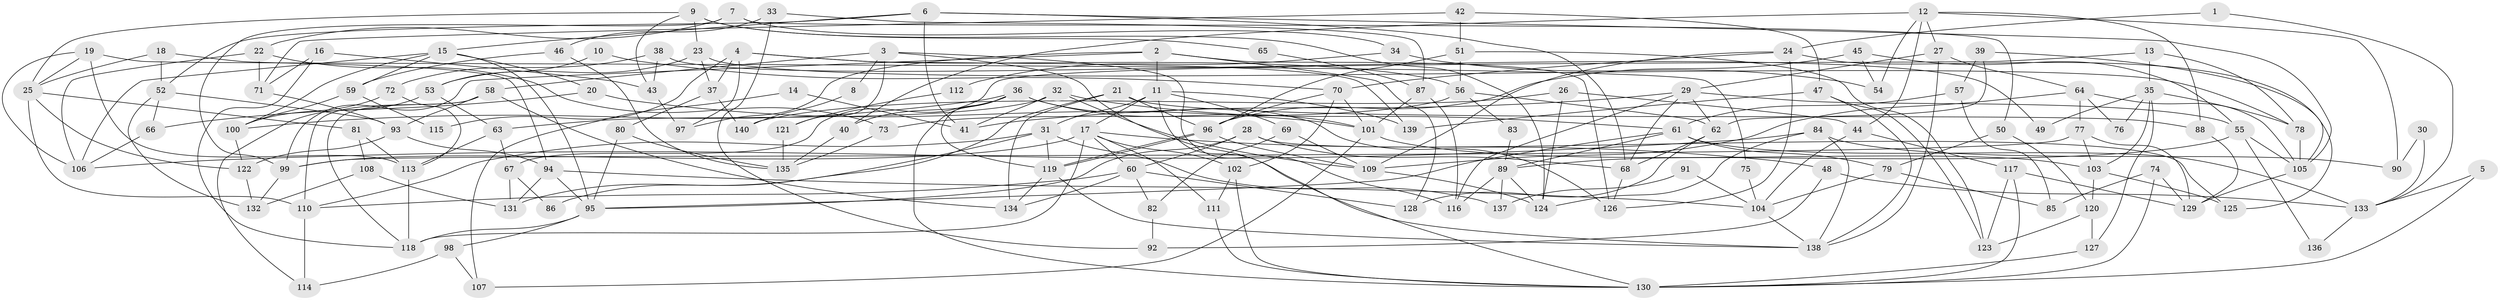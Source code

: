 // coarse degree distribution, {11: 0.07142857142857142, 9: 0.07142857142857142, 13: 0.017857142857142856, 4: 0.125, 5: 0.10714285714285714, 6: 0.16071428571428573, 10: 0.03571428571428571, 2: 0.10714285714285714, 16: 0.03571428571428571, 3: 0.17857142857142858, 7: 0.05357142857142857, 8: 0.03571428571428571}
// Generated by graph-tools (version 1.1) at 2025/51/03/04/25 22:51:00]
// undirected, 140 vertices, 280 edges
graph export_dot {
  node [color=gray90,style=filled];
  1;
  2;
  3;
  4;
  5;
  6;
  7;
  8;
  9;
  10;
  11;
  12;
  13;
  14;
  15;
  16;
  17;
  18;
  19;
  20;
  21;
  22;
  23;
  24;
  25;
  26;
  27;
  28;
  29;
  30;
  31;
  32;
  33;
  34;
  35;
  36;
  37;
  38;
  39;
  40;
  41;
  42;
  43;
  44;
  45;
  46;
  47;
  48;
  49;
  50;
  51;
  52;
  53;
  54;
  55;
  56;
  57;
  58;
  59;
  60;
  61;
  62;
  63;
  64;
  65;
  66;
  67;
  68;
  69;
  70;
  71;
  72;
  73;
  74;
  75;
  76;
  77;
  78;
  79;
  80;
  81;
  82;
  83;
  84;
  85;
  86;
  87;
  88;
  89;
  90;
  91;
  92;
  93;
  94;
  95;
  96;
  97;
  98;
  99;
  100;
  101;
  102;
  103;
  104;
  105;
  106;
  107;
  108;
  109;
  110;
  111;
  112;
  113;
  114;
  115;
  116;
  117;
  118;
  119;
  120;
  121;
  122;
  123;
  124;
  125;
  126;
  127;
  128;
  129;
  130;
  131;
  132;
  133;
  134;
  135;
  136;
  137;
  138;
  139;
  140;
  1 -- 24;
  1 -- 133;
  2 -- 128;
  2 -- 11;
  2 -- 97;
  2 -- 99;
  2 -- 126;
  3 -- 116;
  3 -- 58;
  3 -- 8;
  3 -- 121;
  3 -- 138;
  4 -- 139;
  4 -- 56;
  4 -- 37;
  4 -- 97;
  4 -- 115;
  5 -- 130;
  5 -- 133;
  6 -- 52;
  6 -- 15;
  6 -- 41;
  6 -- 68;
  6 -- 105;
  7 -- 50;
  7 -- 99;
  7 -- 22;
  7 -- 34;
  8 -- 140;
  9 -- 43;
  9 -- 25;
  9 -- 23;
  9 -- 65;
  9 -- 124;
  10 -- 53;
  10 -- 70;
  11 -- 130;
  11 -- 17;
  11 -- 31;
  11 -- 69;
  11 -- 139;
  12 -- 44;
  12 -- 27;
  12 -- 40;
  12 -- 54;
  12 -- 88;
  12 -- 90;
  13 -- 35;
  13 -- 67;
  13 -- 78;
  14 -- 41;
  14 -- 107;
  15 -- 20;
  15 -- 95;
  15 -- 59;
  15 -- 100;
  15 -- 106;
  16 -- 118;
  16 -- 71;
  16 -- 43;
  17 -- 102;
  17 -- 118;
  17 -- 48;
  17 -- 60;
  17 -- 99;
  17 -- 111;
  18 -- 94;
  18 -- 25;
  18 -- 52;
  19 -- 25;
  19 -- 106;
  19 -- 75;
  19 -- 113;
  20 -- 101;
  20 -- 66;
  21 -- 134;
  21 -- 96;
  21 -- 86;
  21 -- 88;
  22 -- 106;
  22 -- 71;
  22 -- 73;
  23 -- 78;
  23 -- 37;
  23 -- 53;
  24 -- 109;
  24 -- 70;
  24 -- 125;
  24 -- 126;
  25 -- 122;
  25 -- 81;
  25 -- 110;
  26 -- 44;
  26 -- 124;
  26 -- 140;
  27 -- 29;
  27 -- 64;
  27 -- 138;
  28 -- 60;
  28 -- 68;
  28 -- 95;
  28 -- 125;
  29 -- 68;
  29 -- 62;
  29 -- 41;
  29 -- 55;
  29 -- 116;
  30 -- 90;
  30 -- 133;
  31 -- 119;
  31 -- 110;
  31 -- 131;
  31 -- 137;
  32 -- 109;
  32 -- 41;
  32 -- 61;
  32 -- 63;
  33 -- 87;
  33 -- 46;
  33 -- 92;
  34 -- 54;
  34 -- 112;
  35 -- 78;
  35 -- 103;
  35 -- 49;
  35 -- 76;
  35 -- 127;
  36 -- 126;
  36 -- 119;
  36 -- 40;
  36 -- 100;
  36 -- 101;
  36 -- 130;
  37 -- 80;
  37 -- 140;
  38 -- 43;
  38 -- 72;
  38 -- 49;
  39 -- 62;
  39 -- 105;
  39 -- 57;
  40 -- 135;
  42 -- 47;
  42 -- 71;
  42 -- 51;
  43 -- 97;
  44 -- 117;
  44 -- 104;
  45 -- 55;
  45 -- 96;
  45 -- 54;
  46 -- 59;
  46 -- 135;
  47 -- 138;
  47 -- 123;
  47 -- 139;
  48 -- 92;
  48 -- 133;
  50 -- 120;
  50 -- 79;
  51 -- 123;
  51 -- 56;
  51 -- 96;
  52 -- 93;
  52 -- 66;
  52 -- 132;
  53 -- 63;
  53 -- 114;
  55 -- 105;
  55 -- 89;
  55 -- 136;
  56 -- 73;
  56 -- 62;
  56 -- 83;
  57 -- 61;
  57 -- 85;
  58 -- 110;
  58 -- 134;
  58 -- 93;
  58 -- 118;
  59 -- 100;
  59 -- 115;
  60 -- 110;
  60 -- 82;
  60 -- 128;
  60 -- 134;
  61 -- 79;
  61 -- 89;
  61 -- 95;
  61 -- 133;
  62 -- 68;
  62 -- 128;
  63 -- 113;
  63 -- 67;
  64 -- 109;
  64 -- 105;
  64 -- 76;
  64 -- 77;
  65 -- 87;
  66 -- 106;
  67 -- 131;
  67 -- 86;
  68 -- 126;
  69 -- 109;
  69 -- 82;
  70 -- 96;
  70 -- 101;
  70 -- 102;
  71 -- 93;
  72 -- 113;
  72 -- 100;
  73 -- 135;
  74 -- 129;
  74 -- 130;
  74 -- 85;
  75 -- 104;
  77 -- 99;
  77 -- 103;
  77 -- 129;
  78 -- 105;
  79 -- 104;
  79 -- 85;
  80 -- 95;
  80 -- 135;
  81 -- 113;
  81 -- 108;
  82 -- 92;
  83 -- 89;
  84 -- 138;
  84 -- 124;
  84 -- 90;
  84 -- 106;
  87 -- 116;
  87 -- 101;
  88 -- 129;
  89 -- 116;
  89 -- 124;
  89 -- 137;
  91 -- 104;
  91 -- 137;
  93 -- 122;
  93 -- 94;
  94 -- 95;
  94 -- 104;
  94 -- 131;
  95 -- 98;
  95 -- 118;
  96 -- 119;
  96 -- 119;
  96 -- 109;
  98 -- 114;
  98 -- 107;
  99 -- 132;
  100 -- 122;
  101 -- 103;
  101 -- 107;
  102 -- 111;
  102 -- 130;
  103 -- 125;
  103 -- 120;
  104 -- 138;
  105 -- 129;
  108 -- 132;
  108 -- 131;
  109 -- 124;
  110 -- 114;
  111 -- 130;
  112 -- 121;
  113 -- 118;
  117 -- 129;
  117 -- 130;
  117 -- 123;
  119 -- 138;
  119 -- 134;
  120 -- 127;
  120 -- 123;
  121 -- 135;
  122 -- 132;
  127 -- 130;
  133 -- 136;
}
